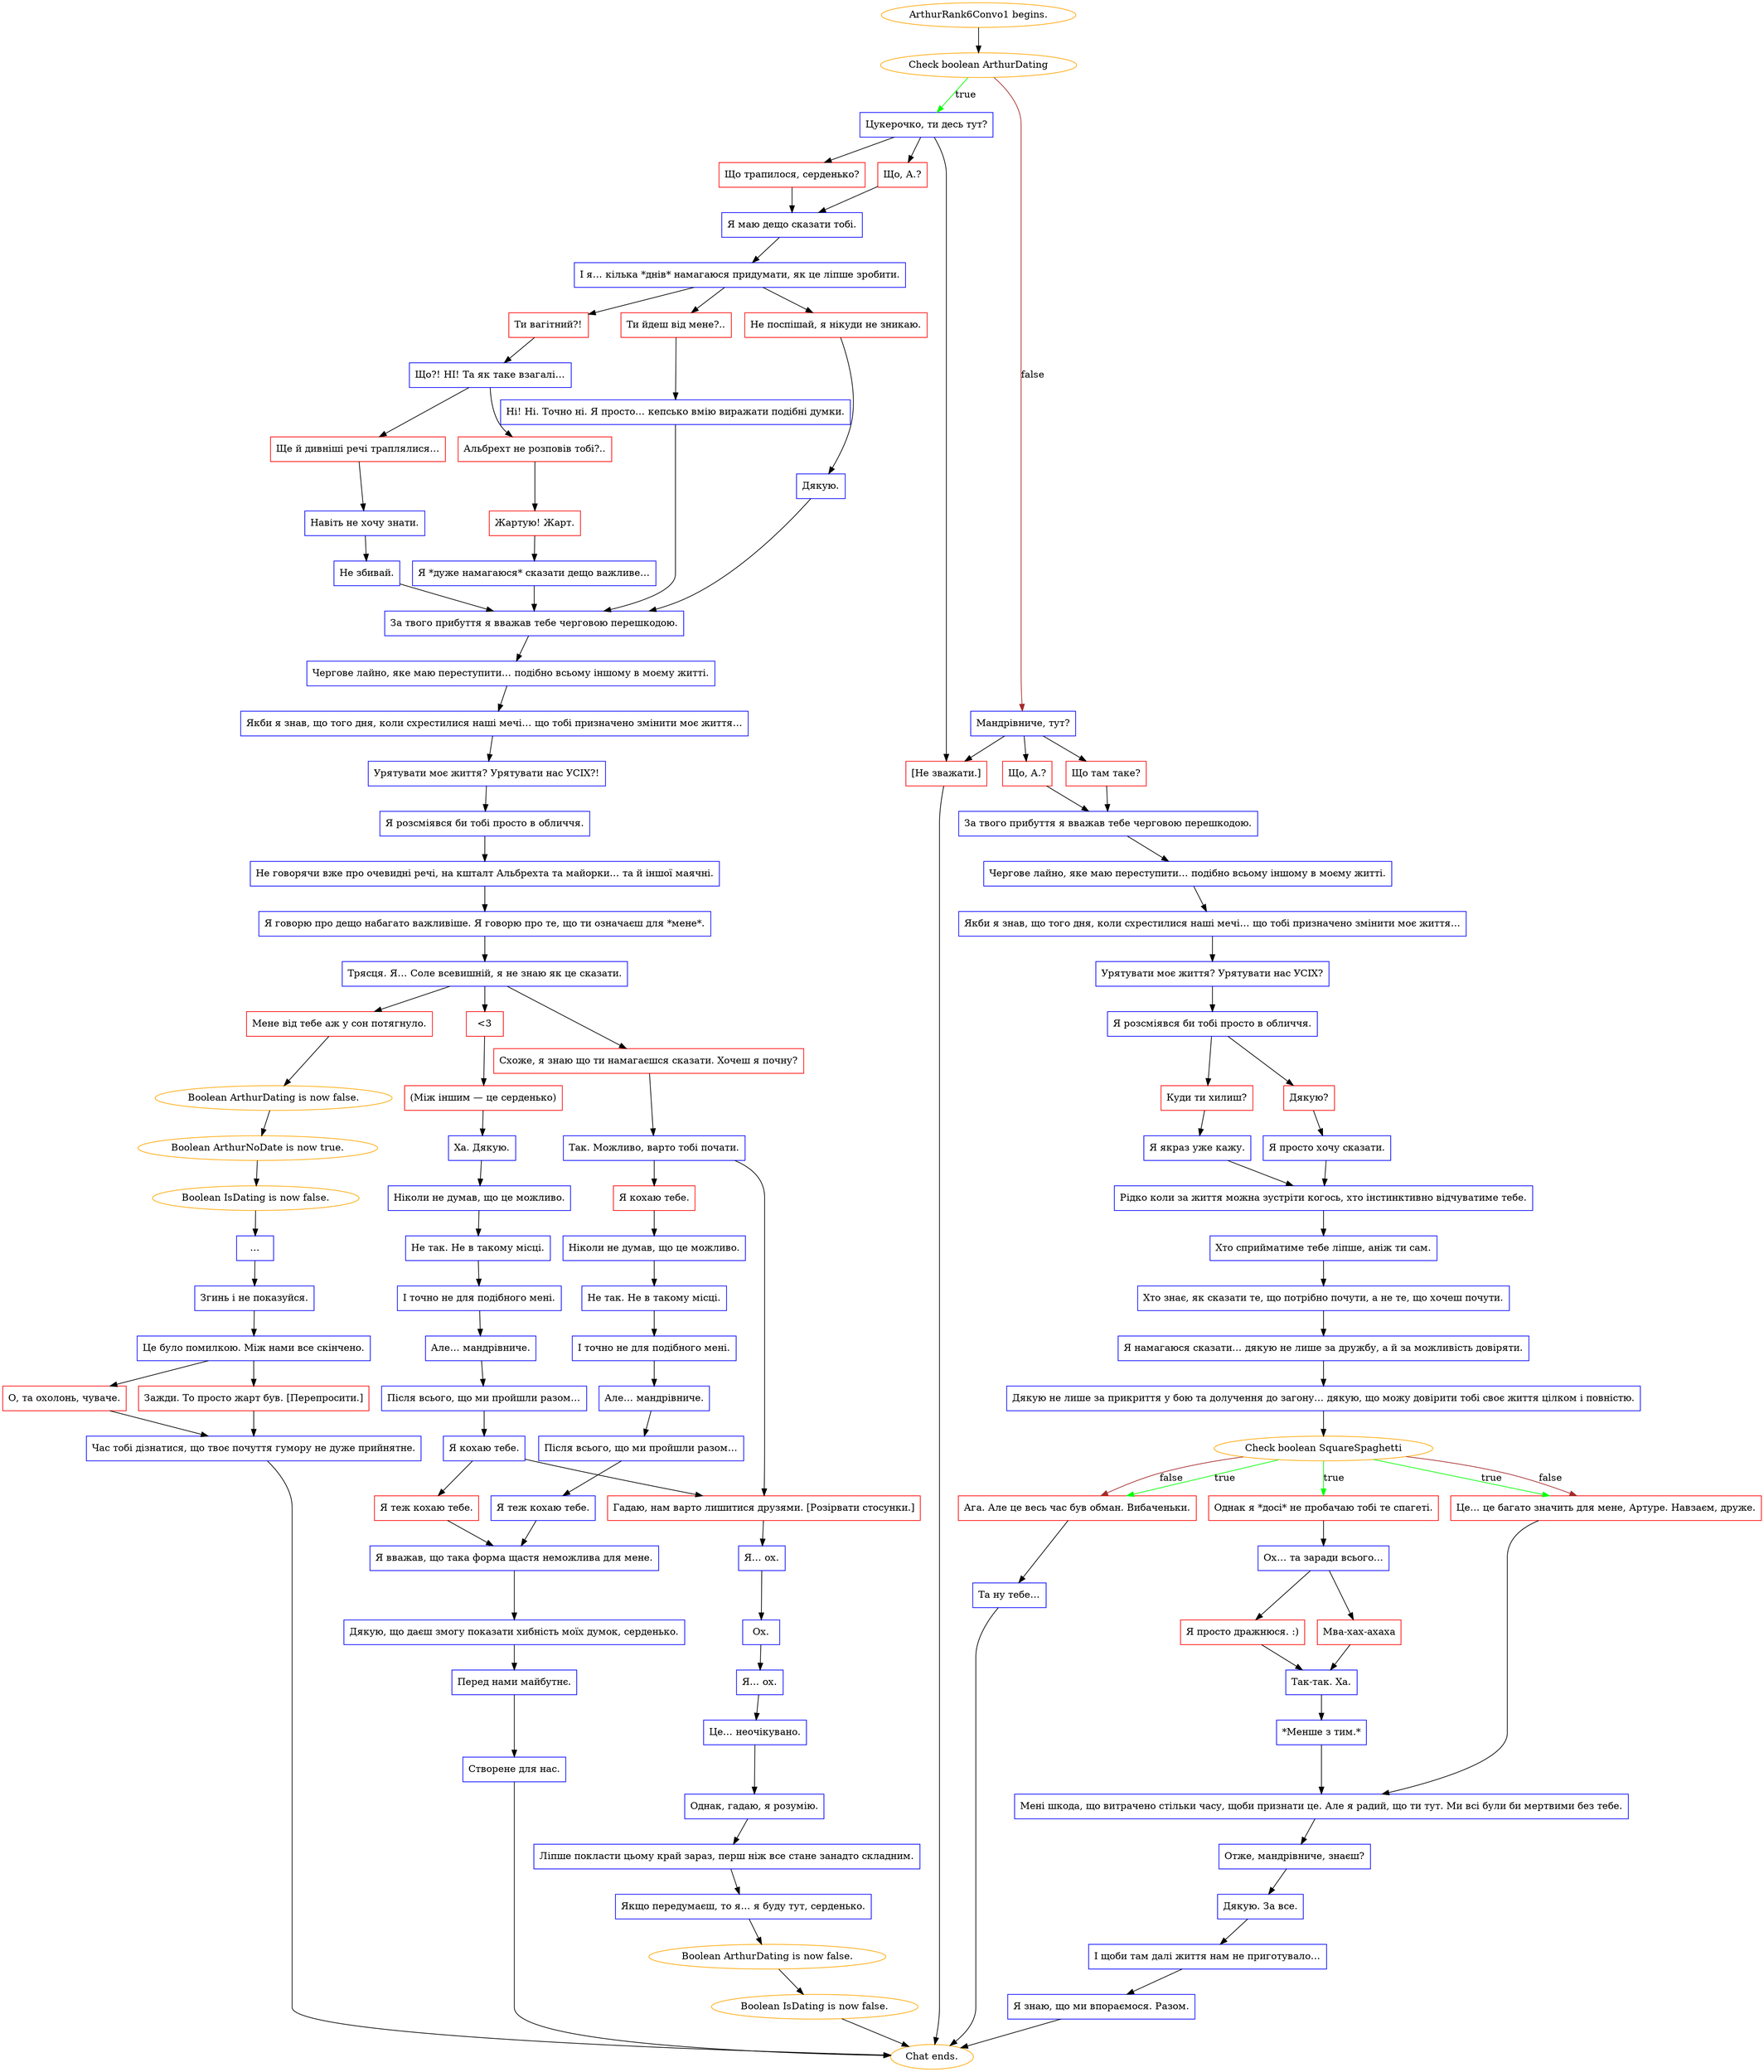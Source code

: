 digraph {
	"ArthurRank6Convo1 begins." [color=orange];
		"ArthurRank6Convo1 begins." -> j9397336;
	j9397336 [label="Check boolean ArthurDating",color=orange];
		j9397336 -> j1437709477 [label=true,color=green];
		j9397336 -> j3221781346 [label=false,color=brown];
	j1437709477 [label="Цукерочко, ти десь тут?",shape=box,color=blue];
		j1437709477 -> j4221480968;
		j1437709477 -> j3835029775;
		j1437709477 -> j2787749540;
	j3221781346 [label="Мандрівниче, тут?",shape=box,color=blue];
		j3221781346 -> j430986469;
		j3221781346 -> j3210572387;
		j3221781346 -> j2787749540;
	j4221480968 [label="Що, А.?",shape=box,color=red];
		j4221480968 -> j2781207823;
	j3835029775 [label="Що трапилося, серденько?",shape=box,color=red];
		j3835029775 -> j2781207823;
	j2787749540 [label="[Не зважати.]",shape=box,color=red];
		j2787749540 -> "Chat ends.";
	j430986469 [label="Що там таке?",shape=box,color=red];
		j430986469 -> j4143962874;
	j3210572387 [label="Що, А.?",shape=box,color=red];
		j3210572387 -> j4143962874;
	j2781207823 [label="Я маю дещо сказати тобі.",shape=box,color=blue];
		j2781207823 -> j2088474334;
	"Chat ends." [color=orange];
	j4143962874 [label="За твого прибуття я вважав тебе черговою перешкодою.",shape=box,color=blue];
		j4143962874 -> j659830162;
	j2088474334 [label="І я… кілька *днів* намагаюся придумати, як це ліпше зробити.",shape=box,color=blue];
		j2088474334 -> j719398265;
		j2088474334 -> j2455704199;
		j2088474334 -> j1861857437;
	j659830162 [label="Чергове лайно, яке маю переступити… подібно всьому іншому в моєму житті.",shape=box,color=blue];
		j659830162 -> j3545597578;
	j719398265 [label="Ти вагітний?!",shape=box,color=red];
		j719398265 -> j4125406921;
	j2455704199 [label="Ти йдеш від мене?..",shape=box,color=red];
		j2455704199 -> j1076454592;
	j1861857437 [label="Не поспішай, я нікуди не зникаю.",shape=box,color=red];
		j1861857437 -> j387306003;
	j3545597578 [label="Якби я знав, що того дня, коли схрестилися наші мечі… що тобі призначено змінити моє життя…",shape=box,color=blue];
		j3545597578 -> j2247175243;
	j4125406921 [label="Що?! НІ! Та як таке взагалі…",shape=box,color=blue];
		j4125406921 -> j1337572243;
		j4125406921 -> j3993266235;
	j1076454592 [label="Ні! Ні. Точно ні. Я просто… кепсько вмію виражати подібні думки.",shape=box,color=blue];
		j1076454592 -> j2623776350;
	j387306003 [label="Дякую.",shape=box,color=blue];
		j387306003 -> j2623776350;
	j2247175243 [label="Урятувати моє життя? Урятувати нас УСІХ?",shape=box,color=blue];
		j2247175243 -> j1820715496;
	j1337572243 [label="Ще й дивніші речі траплялися…",shape=box,color=red];
		j1337572243 -> j3554913113;
	j3993266235 [label="Альбрехт не розповів тобі?..",shape=box,color=red];
		j3993266235 -> j3096398675;
	j2623776350 [label="За твого прибуття я вважав тебе черговою перешкодою.",shape=box,color=blue];
		j2623776350 -> j2304076799;
	j1820715496 [label="Я розсміявся би тобі просто в обличчя.",shape=box,color=blue];
		j1820715496 -> j3017971441;
		j1820715496 -> j3910269808;
	j3554913113 [label="Навіть не хочу знати.",shape=box,color=blue];
		j3554913113 -> j3090374069;
	j3096398675 [label="Жартую! Жарт.",shape=box,color=red];
		j3096398675 -> j3331726527;
	j2304076799 [label="Чергове лайно, яке маю переступити… подібно всьому іншому в моєму житті.",shape=box,color=blue];
		j2304076799 -> j2211714474;
	j3017971441 [label="Дякую?",shape=box,color=red];
		j3017971441 -> j2443225113;
	j3910269808 [label="Куди ти хилиш?",shape=box,color=red];
		j3910269808 -> j643996639;
	j3090374069 [label="Не збивай.",shape=box,color=blue];
		j3090374069 -> j2623776350;
	j3331726527 [label="Я *дуже намагаюся* сказати дещо важливе…",shape=box,color=blue];
		j3331726527 -> j2623776350;
	j2211714474 [label="Якби я знав, що того дня, коли схрестилися наші мечі… що тобі призначено змінити моє життя…",shape=box,color=blue];
		j2211714474 -> j2306816702;
	j2443225113 [label="Я просто хочу сказати.",shape=box,color=blue];
		j2443225113 -> j712403396;
	j643996639 [label="Я якраз уже кажу.",shape=box,color=blue];
		j643996639 -> j712403396;
	j2306816702 [label="Урятувати моє життя? Урятувати нас УСІХ?!",shape=box,color=blue];
		j2306816702 -> j434915630;
	j712403396 [label="Рідко коли за життя можна зустріти когось, хто інстинктивно відчуватиме тебе.",shape=box,color=blue];
		j712403396 -> j382592565;
	j434915630 [label="Я розсміявся би тобі просто в обличчя.",shape=box,color=blue];
		j434915630 -> j98890708;
	j382592565 [label="Хто сприйматиме тебе ліпше, аніж ти сам.",shape=box,color=blue];
		j382592565 -> j3271223844;
	j98890708 [label="Не говорячи вже про очевидні речі, на кшталт Альбрехта та майорки… та й іншої маячні.",shape=box,color=blue];
		j98890708 -> j3032338046;
	j3271223844 [label="Хто знає, як сказати те, що потрібно почути, а не те, що хочеш почути.",shape=box,color=blue];
		j3271223844 -> j2712506248;
	j3032338046 [label="Я говорю про дещо набагато важливіше. Я говорю про те, що ти означаєш для *мене*.",shape=box,color=blue];
		j3032338046 -> j1752140386;
	j2712506248 [label="Я намагаюся сказати… дякую не лише за дружбу, а й за можливість довіряти.",shape=box,color=blue];
		j2712506248 -> j1311550210;
	j1752140386 [label="Трясця. Я… Соле всевишній, я не знаю як це сказати.",shape=box,color=blue];
		j1752140386 -> j689626636;
		j1752140386 -> j2965177301;
		j1752140386 -> j4260033875;
	j1311550210 [label="Дякую не лише за прикриття у бою та долучення до загону… дякую, що можу довірити тобі своє життя цілком і повністю.",shape=box,color=blue];
		j1311550210 -> j2910686797;
	j689626636 [label="Схоже, я знаю що ти намагаєшся сказати. Хочеш я почну?",shape=box,color=red];
		j689626636 -> j1992866517;
	j2965177301 [label="<3",shape=box,color=red];
		j2965177301 -> j1681611638;
	j4260033875 [label="Мене від тебе аж у сон потягнуло.",shape=box,color=red];
		j4260033875 -> j3193200906;
	j2910686797 [label="Check boolean SquareSpaghetti",color=orange];
		j2910686797 -> j1972849679 [label=true,color=green];
		j2910686797 -> j2679218189 [label=true,color=green];
		j2910686797 -> j2201841149 [label=true,color=green];
		j2910686797 -> j2679218189 [label=false,color=brown];
		j2910686797 -> j2201841149 [label=false,color=brown];
	j1992866517 [label="Так. Можливо, варто тобі почати.",shape=box,color=blue];
		j1992866517 -> j476118220;
		j1992866517 -> j124785048;
	j1681611638 [label="(Між іншим — це серденько)",shape=box,color=red];
		j1681611638 -> j876617731;
	j3193200906 [label="Boolean ArthurDating is now false.",color=orange];
		j3193200906 -> j3727873397;
	j1972849679 [label="Однак я *досі* не пробачаю тобі те спагеті.",shape=box,color=red];
		j1972849679 -> j679325293;
	j2679218189 [label="Це… це багато значить для мене, Артуре. Навзаєм, друже.",shape=box,color=red];
		j2679218189 -> j1276972562;
	j2201841149 [label="Ага. Але це весь час був обман. Вибаченьки.",shape=box,color=red];
		j2201841149 -> j2327371102;
	j476118220 [label="Я кохаю тебе.",shape=box,color=red];
		j476118220 -> j1951176704;
	j124785048 [label="Гадаю, нам варто лишитися друзями. [Розірвати стосунки.]",shape=box,color=red];
		j124785048 -> j2848807206;
	j876617731 [label="Ха. Дякую.",shape=box,color=blue];
		j876617731 -> j3138088295;
	j3727873397 [label="Boolean ArthurNoDate is now true.",color=orange];
		j3727873397 -> j394081350;
	j679325293 [label="Ох… та заради всього…",shape=box,color=blue];
		j679325293 -> j601711041;
		j679325293 -> j3302511278;
	j1276972562 [label="Мені шкода, що витрачено стільки часу, щоби признати це. Але я радий, що ти тут. Ми всі були би мертвими без тебе.",shape=box,color=blue];
		j1276972562 -> j3243374657;
	j2327371102 [label="Та ну тебе…",shape=box,color=blue];
		j2327371102 -> "Chat ends.";
	j1951176704 [label="Ніколи не думав, що це можливо.",shape=box,color=blue];
		j1951176704 -> j1283322922;
	j2848807206 [label="Я… ох.",shape=box,color=blue];
		j2848807206 -> j211334425;
	j3138088295 [label="Ніколи не думав, що це можливо.",shape=box,color=blue];
		j3138088295 -> j59131622;
	j394081350 [label="Boolean IsDating is now false.",color=orange];
		j394081350 -> j3995223674;
	j601711041 [label="Мва-хах-ахаха",shape=box,color=red];
		j601711041 -> j1277969843;
	j3302511278 [label="Я просто дражнюся. :)",shape=box,color=red];
		j3302511278 -> j1277969843;
	j3243374657 [label="Отже, мандрівниче, знаєш?",shape=box,color=blue];
		j3243374657 -> j4029908477;
	j1283322922 [label="Не так. Не в такому місці.",shape=box,color=blue];
		j1283322922 -> j1014823969;
	j211334425 [label="Ох.",shape=box,color=blue];
		j211334425 -> j2476413705;
	j59131622 [label="Не так. Не в такому місці.",shape=box,color=blue];
		j59131622 -> j2732550542;
	j3995223674 [label="…",shape=box,color=blue];
		j3995223674 -> j1068296548;
	j1277969843 [label="Так-так. Ха.",shape=box,color=blue];
		j1277969843 -> j3141003606;
	j4029908477 [label="Дякую. За все.",shape=box,color=blue];
		j4029908477 -> j3761217445;
	j1014823969 [label="І точно не для подібного мені.",shape=box,color=blue];
		j1014823969 -> j2153243801;
	j2476413705 [label="Я… ох.",shape=box,color=blue];
		j2476413705 -> j2950623357;
	j2732550542 [label="І точно не для подібного мені.",shape=box,color=blue];
		j2732550542 -> j3692386507;
	j1068296548 [label="Згинь і не показуйся.",shape=box,color=blue];
		j1068296548 -> j476052189;
	j3141003606 [label="*Менше з тим.*",shape=box,color=blue];
		j3141003606 -> j1276972562;
	j3761217445 [label="І щоби там далі життя нам не приготувало…",shape=box,color=blue];
		j3761217445 -> j3139213098;
	j2153243801 [label="Але… мандрівниче.",shape=box,color=blue];
		j2153243801 -> j4114759552;
	j2950623357 [label="Це… неочікувано.",shape=box,color=blue];
		j2950623357 -> j4159737725;
	j3692386507 [label="Але… мандрівниче.",shape=box,color=blue];
		j3692386507 -> j2743885946;
	j476052189 [label="Це було помилкою. Між нами все скінчено.",shape=box,color=blue];
		j476052189 -> j1972679583;
		j476052189 -> j58576887;
	j3139213098 [label="Я знаю, що ми впораємося. Разом.",shape=box,color=blue];
		j3139213098 -> "Chat ends.";
	j4114759552 [label="Після всього, що ми пройшли разом…",shape=box,color=blue];
		j4114759552 -> j2717396817;
	j4159737725 [label="Однак, гадаю, я розумію.",shape=box,color=blue];
		j4159737725 -> j3086347943;
	j2743885946 [label="Після всього, що ми пройшли разом…",shape=box,color=blue];
		j2743885946 -> j1620498244;
	j1972679583 [label="Зажди. То просто жарт був. [Перепросити.]",shape=box,color=red];
		j1972679583 -> j1092199061;
	j58576887 [label="О, та охолонь, чуваче.",shape=box,color=red];
		j58576887 -> j1092199061;
	j2717396817 [label="Я теж кохаю тебе.",shape=box,color=blue];
		j2717396817 -> j3804168622;
	j3086347943 [label="Ліпше покласти цьому край зараз, перш ніж все стане занадто складним.",shape=box,color=blue];
		j3086347943 -> j4203453449;
	j1620498244 [label="Я кохаю тебе.",shape=box,color=blue];
		j1620498244 -> j3150908852;
		j1620498244 -> j124785048;
	j1092199061 [label="Час тобі дізнатися, що твоє почуття гумору не дуже прийнятне.",shape=box,color=blue];
		j1092199061 -> "Chat ends.";
	j3804168622 [label="Я вважав, що така форма щастя неможлива для мене.",shape=box,color=blue];
		j3804168622 -> j2592451494;
	j4203453449 [label="Якщо передумаєш, то я… я буду тут, серденько.",shape=box,color=blue];
		j4203453449 -> j2178789389;
	j3150908852 [label="Я теж кохаю тебе.",shape=box,color=red];
		j3150908852 -> j3804168622;
	j2592451494 [label="Дякую, що даєш змогу показати хибність моїх думок, серденько.",shape=box,color=blue];
		j2592451494 -> j2852803468;
	j2178789389 [label="Boolean ArthurDating is now false.",color=orange];
		j2178789389 -> j178902881;
	j2852803468 [label="Перед нами майбутнє.",shape=box,color=blue];
		j2852803468 -> j1611487213;
	j178902881 [label="Boolean IsDating is now false.",color=orange];
		j178902881 -> "Chat ends.";
	j1611487213 [label="Створене для нас.",shape=box,color=blue];
		j1611487213 -> "Chat ends.";
}